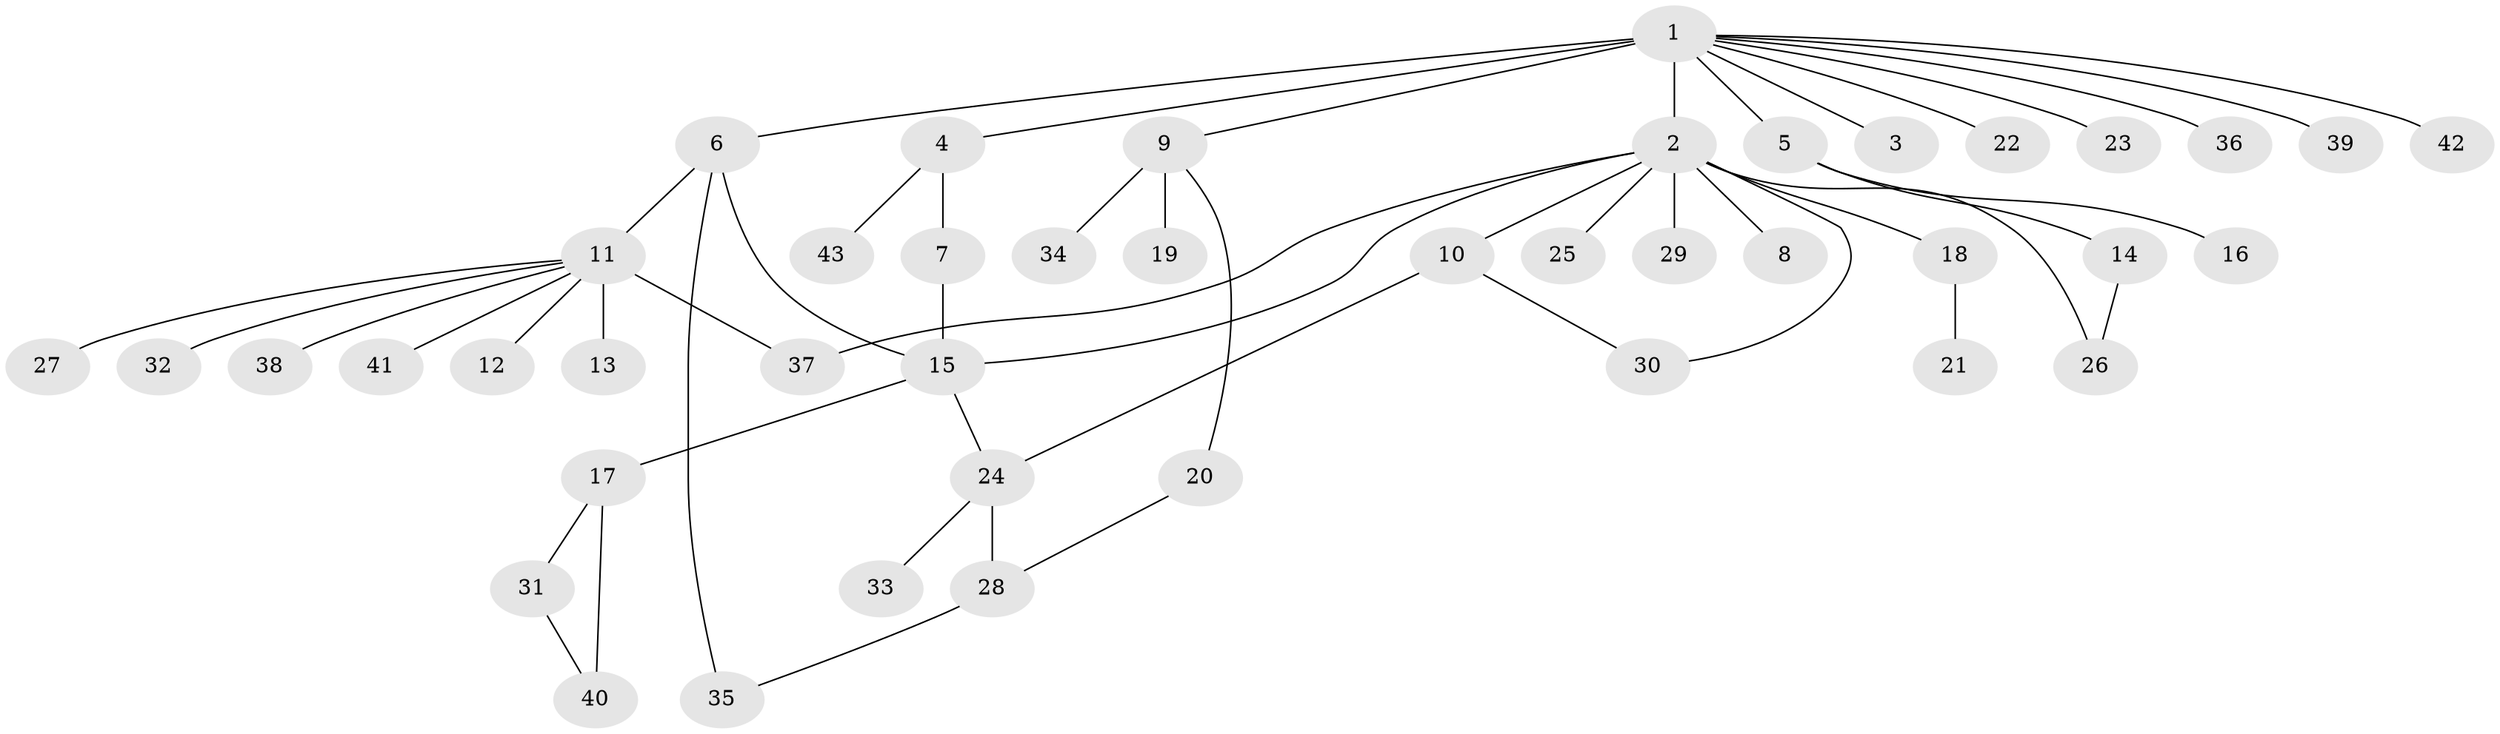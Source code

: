 // original degree distribution, {33: 0.0070921985815602835, 1: 0.5602836879432624, 2: 0.2553191489361702, 3: 0.07801418439716312, 4: 0.028368794326241134, 6: 0.0070921985815602835, 5: 0.03546099290780142, 7: 0.02127659574468085, 19: 0.0070921985815602835}
// Generated by graph-tools (version 1.1) at 2025/50/03/04/25 22:50:25]
// undirected, 43 vertices, 51 edges
graph export_dot {
  node [color=gray90,style=filled];
  1;
  2;
  3;
  4;
  5;
  6;
  7;
  8;
  9;
  10;
  11;
  12;
  13;
  14;
  15;
  16;
  17;
  18;
  19;
  20;
  21;
  22;
  23;
  24;
  25;
  26;
  27;
  28;
  29;
  30;
  31;
  32;
  33;
  34;
  35;
  36;
  37;
  38;
  39;
  40;
  41;
  42;
  43;
  1 -- 2 [weight=20.0];
  1 -- 3 [weight=1.0];
  1 -- 4 [weight=1.0];
  1 -- 5 [weight=1.0];
  1 -- 6 [weight=1.0];
  1 -- 9 [weight=1.0];
  1 -- 22 [weight=1.0];
  1 -- 23 [weight=1.0];
  1 -- 36 [weight=1.0];
  1 -- 39 [weight=1.0];
  1 -- 42 [weight=1.0];
  2 -- 8 [weight=1.0];
  2 -- 10 [weight=1.0];
  2 -- 15 [weight=1.0];
  2 -- 18 [weight=1.0];
  2 -- 25 [weight=1.0];
  2 -- 26 [weight=2.0];
  2 -- 29 [weight=1.0];
  2 -- 30 [weight=1.0];
  2 -- 37 [weight=1.0];
  4 -- 7 [weight=1.0];
  4 -- 43 [weight=1.0];
  5 -- 14 [weight=1.0];
  5 -- 16 [weight=1.0];
  6 -- 11 [weight=1.0];
  6 -- 15 [weight=1.0];
  6 -- 35 [weight=1.0];
  7 -- 15 [weight=1.0];
  9 -- 19 [weight=3.0];
  9 -- 20 [weight=1.0];
  9 -- 34 [weight=1.0];
  10 -- 24 [weight=1.0];
  10 -- 30 [weight=1.0];
  11 -- 12 [weight=1.0];
  11 -- 13 [weight=10.0];
  11 -- 27 [weight=1.0];
  11 -- 32 [weight=1.0];
  11 -- 37 [weight=1.0];
  11 -- 38 [weight=1.0];
  11 -- 41 [weight=1.0];
  14 -- 26 [weight=2.0];
  15 -- 17 [weight=1.0];
  15 -- 24 [weight=1.0];
  17 -- 31 [weight=1.0];
  17 -- 40 [weight=1.0];
  18 -- 21 [weight=1.0];
  20 -- 28 [weight=1.0];
  24 -- 28 [weight=2.0];
  24 -- 33 [weight=1.0];
  28 -- 35 [weight=1.0];
  31 -- 40 [weight=1.0];
}
